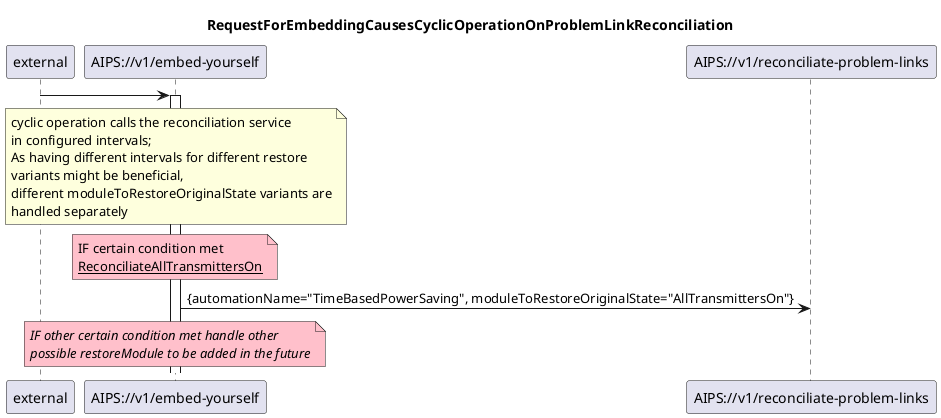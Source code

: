 @startuml 22x_cyclicOperationOnProblemLinkReconciliation
skinparam responseMessageBelowArrow true

title
RequestForEmbeddingCausesCyclicOperationOnProblemLinkReconciliation
end title

participant "external" as requestor
participant "AIPS://v1/embed-yourself" as embed
participant "AIPS://v1/reconciliate-problem-links" as reconciliate


requestor -> embed
activate embed

note over embed
  cyclic operation calls the reconciliation service
  in configured intervals;
  As having different intervals for different restore
  variants might be beneficial,
  different moduleToRestoreOriginalState variants are
  handled separately 
end note

note over embed #pink
  IF certain condition met
  <u>ReconciliateAllTransmittersOn</u>
end note
embed -> reconciliate: {automationName="TimeBasedPowerSaving", moduleToRestoreOriginalState="AllTransmittersOn"}

note over embed #pink
  <i>IF other certain condition met handle other </i>
  <i>possible restoreModule to be added in the future</i>
end note

'deactivate embed

@enduml